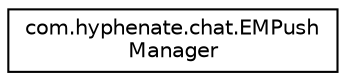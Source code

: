 digraph "类继承关系图"
{
  edge [fontname="Helvetica",fontsize="10",labelfontname="Helvetica",labelfontsize="10"];
  node [fontname="Helvetica",fontsize="10",shape=record];
  rankdir="LR";
  Node1 [label="com.hyphenate.chat.EMPush\lManager",height=0.2,width=0.4,color="black", fillcolor="white", style="filled",URL="$classcom_1_1hyphenate_1_1chat_1_1EMPushManager.html"];
}
